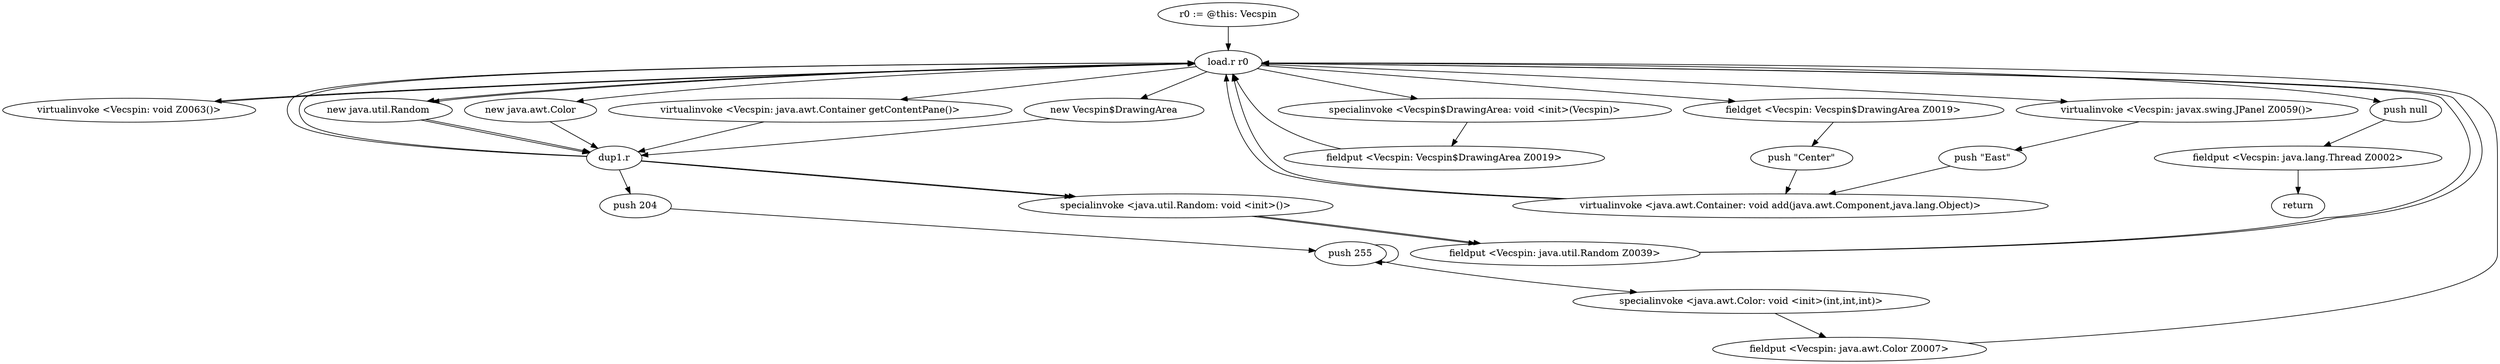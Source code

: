 digraph "" {
    "r0 := @this: Vecspin"
    "load.r r0"
    "r0 := @this: Vecspin"->"load.r r0";
    "virtualinvoke <Vecspin: void Z0063()>"
    "load.r r0"->"virtualinvoke <Vecspin: void Z0063()>";
    "virtualinvoke <Vecspin: void Z0063()>"->"load.r r0";
    "new java.util.Random"
    "load.r r0"->"new java.util.Random";
    "dup1.r"
    "new java.util.Random"->"dup1.r";
    "specialinvoke <java.util.Random: void <init>()>"
    "dup1.r"->"specialinvoke <java.util.Random: void <init>()>";
    "fieldput <Vecspin: java.util.Random Z0039>"
    "specialinvoke <java.util.Random: void <init>()>"->"fieldput <Vecspin: java.util.Random Z0039>";
    "fieldput <Vecspin: java.util.Random Z0039>"->"load.r r0";
    "new java.awt.Color"
    "load.r r0"->"new java.awt.Color";
    "new java.awt.Color"->"dup1.r";
    "push 204"
    "dup1.r"->"push 204";
    "push 255"
    "push 204"->"push 255";
    "push 255"->"push 255";
    "specialinvoke <java.awt.Color: void <init>(int,int,int)>"
    "push 255"->"specialinvoke <java.awt.Color: void <init>(int,int,int)>";
    "fieldput <Vecspin: java.awt.Color Z0007>"
    "specialinvoke <java.awt.Color: void <init>(int,int,int)>"->"fieldput <Vecspin: java.awt.Color Z0007>";
    "fieldput <Vecspin: java.awt.Color Z0007>"->"load.r r0";
    "virtualinvoke <Vecspin: java.awt.Container getContentPane()>"
    "load.r r0"->"virtualinvoke <Vecspin: java.awt.Container getContentPane()>";
    "virtualinvoke <Vecspin: java.awt.Container getContentPane()>"->"dup1.r";
    "dup1.r"->"load.r r0";
    "virtualinvoke <Vecspin: javax.swing.JPanel Z0059()>"
    "load.r r0"->"virtualinvoke <Vecspin: javax.swing.JPanel Z0059()>";
    "push \"East\""
    "virtualinvoke <Vecspin: javax.swing.JPanel Z0059()>"->"push \"East\"";
    "virtualinvoke <java.awt.Container: void add(java.awt.Component,java.lang.Object)>"
    "push \"East\""->"virtualinvoke <java.awt.Container: void add(java.awt.Component,java.lang.Object)>";
    "virtualinvoke <java.awt.Container: void add(java.awt.Component,java.lang.Object)>"->"load.r r0";
    "new Vecspin$DrawingArea"
    "load.r r0"->"new Vecspin$DrawingArea";
    "new Vecspin$DrawingArea"->"dup1.r";
    "dup1.r"->"load.r r0";
    "specialinvoke <Vecspin$DrawingArea: void <init>(Vecspin)>"
    "load.r r0"->"specialinvoke <Vecspin$DrawingArea: void <init>(Vecspin)>";
    "fieldput <Vecspin: Vecspin$DrawingArea Z0019>"
    "specialinvoke <Vecspin$DrawingArea: void <init>(Vecspin)>"->"fieldput <Vecspin: Vecspin$DrawingArea Z0019>";
    "fieldput <Vecspin: Vecspin$DrawingArea Z0019>"->"load.r r0";
    "fieldget <Vecspin: Vecspin$DrawingArea Z0019>"
    "load.r r0"->"fieldget <Vecspin: Vecspin$DrawingArea Z0019>";
    "push \"Center\""
    "fieldget <Vecspin: Vecspin$DrawingArea Z0019>"->"push \"Center\"";
    "push \"Center\""->"virtualinvoke <java.awt.Container: void add(java.awt.Component,java.lang.Object)>";
    "virtualinvoke <java.awt.Container: void add(java.awt.Component,java.lang.Object)>"->"load.r r0";
    "load.r r0"->"new java.util.Random";
    "new java.util.Random"->"dup1.r";
    "dup1.r"->"specialinvoke <java.util.Random: void <init>()>";
    "specialinvoke <java.util.Random: void <init>()>"->"fieldput <Vecspin: java.util.Random Z0039>";
    "fieldput <Vecspin: java.util.Random Z0039>"->"load.r r0";
    "push null"
    "load.r r0"->"push null";
    "fieldput <Vecspin: java.lang.Thread Z0002>"
    "push null"->"fieldput <Vecspin: java.lang.Thread Z0002>";
    "return"
    "fieldput <Vecspin: java.lang.Thread Z0002>"->"return";
}
